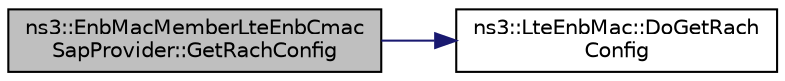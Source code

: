 digraph "ns3::EnbMacMemberLteEnbCmacSapProvider::GetRachConfig"
{
 // LATEX_PDF_SIZE
  edge [fontname="Helvetica",fontsize="10",labelfontname="Helvetica",labelfontsize="10"];
  node [fontname="Helvetica",fontsize="10",shape=record];
  rankdir="LR";
  Node1 [label="ns3::EnbMacMemberLteEnbCmac\lSapProvider::GetRachConfig",height=0.2,width=0.4,color="black", fillcolor="grey75", style="filled", fontcolor="black",tooltip=" "];
  Node1 -> Node2 [color="midnightblue",fontsize="10",style="solid",fontname="Helvetica"];
  Node2 [label="ns3::LteEnbMac::DoGetRach\lConfig",height=0.2,width=0.4,color="black", fillcolor="white", style="filled",URL="$classns3_1_1_lte_enb_mac.html#a9faf0a11d8187271038b3fd034195930",tooltip="Get RACH configuration function."];
}
